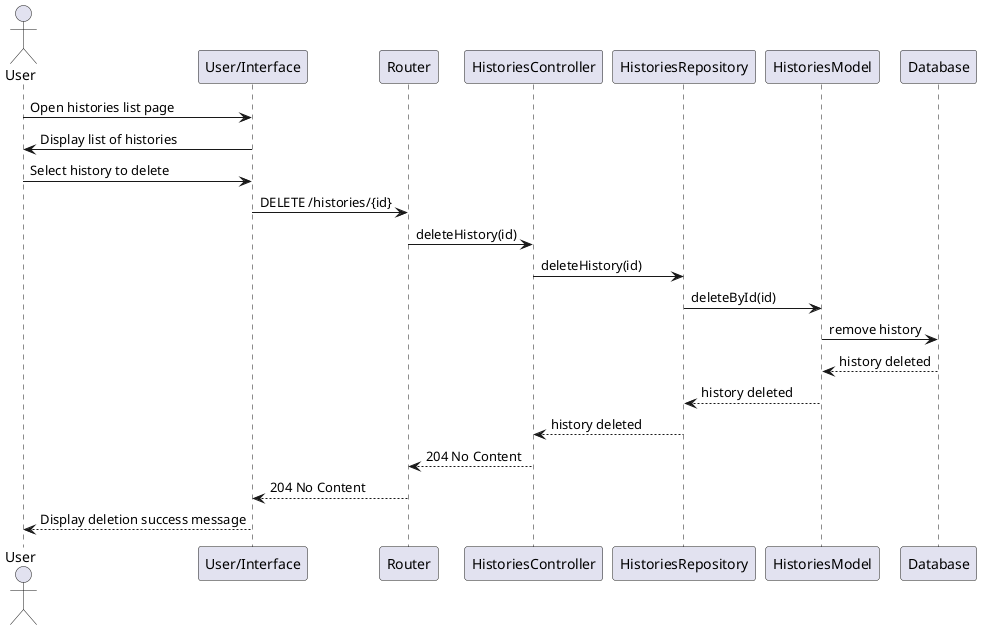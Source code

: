 @startuml
actor User
participant "User/Interface" as UI
participant "Router" as Router
participant "HistoriesController" as Controller
participant "HistoriesRepository" as Repository
participant "HistoriesModel" as Model
participant "Database" as DB

User -> UI: Open histories list page
UI -> User: Display list of histories

User -> UI: Select history to delete
UI -> Router: DELETE /histories/{id}
Router -> Controller: deleteHistory(id)
Controller -> Repository: deleteHistory(id)
Repository -> Model: deleteById(id)
Model -> DB: remove history
DB --> Model: history deleted
Model --> Repository: history deleted
Repository --> Controller: history deleted
Controller --> Router: 204 No Content
Router --> UI: 204 No Content
UI --> User: Display deletion success message
@enduml
